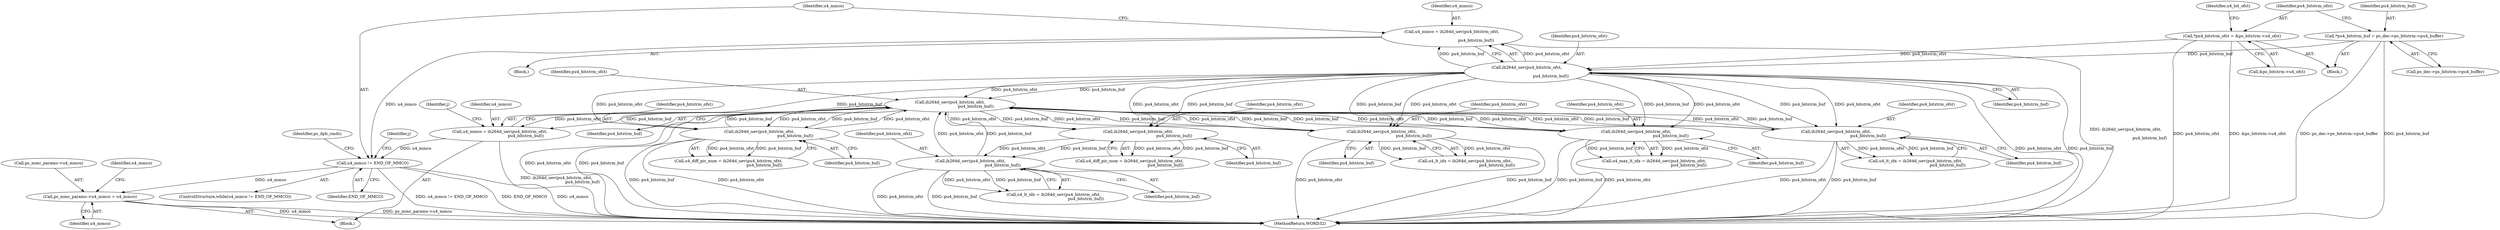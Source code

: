 digraph "0_Android_943323f1d9d3dd5c2634deb26cbe72343ca6b3db@pointer" {
"1000264" [label="(Call,ps_mmc_params->u4_mmco = u4_mmco)"];
"1000234" [label="(Call,u4_mmco != END_OF_MMCO)"];
"1000228" [label="(Call,u4_mmco = ih264d_uev(pu4_bitstrm_ofst,\n\n                                      pu4_bitstrm_buf))"];
"1000230" [label="(Call,ih264d_uev(pu4_bitstrm_ofst,\n\n                                      pu4_bitstrm_buf))"];
"1000134" [label="(Call,*pu4_bitstrm_ofst = &ps_bitstrm->u4_ofst)"];
"1000126" [label="(Call,*pu4_bitstrm_buf = ps_dec->ps_bitstrm->pu4_buffer)"];
"1000353" [label="(Call,u4_mmco = ih264d_uev(pu4_bitstrm_ofst,\n                                         pu4_bitstrm_buf))"];
"1000355" [label="(Call,ih264d_uev(pu4_bitstrm_ofst,\n                                         pu4_bitstrm_buf))"];
"1000309" [label="(Call,ih264d_uev(pu4_bitstrm_ofst,\n                                                   pu4_bitstrm_buf))"];
"1000299" [label="(Call,ih264d_uev(pu4_bitstrm_ofst,\n                                                         pu4_bitstrm_buf))"];
"1000342" [label="(Call,ih264d_uev(pu4_bitstrm_ofst,\n                                                   pu4_bitstrm_buf))"];
"1000275" [label="(Call,ih264d_uev(pu4_bitstrm_ofst,\n                                                         pu4_bitstrm_buf))"];
"1000287" [label="(Call,ih264d_uev(pu4_bitstrm_ofst,\n                                                   pu4_bitstrm_buf))"];
"1000322" [label="(Call,ih264d_uev(pu4_bitstrm_ofst,\n                                                       pu4_bitstrm_buf))"];
"1000268" [label="(Identifier,u4_mmco)"];
"1000240" [label="(Identifier,j)"];
"1000135" [label="(Identifier,pu4_bitstrm_ofst)"];
"1000354" [label="(Identifier,u4_mmco)"];
"1000300" [label="(Identifier,pu4_bitstrm_ofst)"];
"1000324" [label="(Identifier,pu4_bitstrm_buf)"];
"1000340" [label="(Call,u4_lt_idx = ih264d_uev(pu4_bitstrm_ofst,\n                                                   pu4_bitstrm_buf))"];
"1000103" [label="(Block,)"];
"1000128" [label="(Call,ps_dec->ps_bitstrm->pu4_buffer)"];
"1000342" [label="(Call,ih264d_uev(pu4_bitstrm_ofst,\n                                                   pu4_bitstrm_buf))"];
"1000357" [label="(Identifier,pu4_bitstrm_buf)"];
"1000273" [label="(Call,u4_diff_pic_num = ih264d_uev(pu4_bitstrm_ofst,\n                                                         pu4_bitstrm_buf))"];
"1000288" [label="(Identifier,pu4_bitstrm_ofst)"];
"1000311" [label="(Identifier,pu4_bitstrm_buf)"];
"1000386" [label="(MethodReturn,WORD32)"];
"1000265" [label="(Call,ps_mmc_params->u4_mmco)"];
"1000142" [label="(Identifier,u4_bit_ofst)"];
"1000127" [label="(Identifier,pu4_bitstrm_buf)"];
"1000320" [label="(Call,u4_max_lt_idx = ih264d_uev(pu4_bitstrm_ofst,\n                                                       pu4_bitstrm_buf))"];
"1000277" [label="(Identifier,pu4_bitstrm_buf)"];
"1000232" [label="(Identifier,pu4_bitstrm_buf)"];
"1000297" [label="(Call,u4_diff_pic_num = ih264d_uev(pu4_bitstrm_ofst,\n                                                         pu4_bitstrm_buf))"];
"1000136" [label="(Call,&ps_bitstrm->u4_ofst)"];
"1000229" [label="(Identifier,u4_mmco)"];
"1000236" [label="(Identifier,END_OF_MMCO)"];
"1000275" [label="(Call,ih264d_uev(pu4_bitstrm_ofst,\n                                                         pu4_bitstrm_buf))"];
"1000309" [label="(Call,ih264d_uev(pu4_bitstrm_ofst,\n                                                   pu4_bitstrm_buf))"];
"1000264" [label="(Call,ps_mmc_params->u4_mmco = u4_mmco)"];
"1000299" [label="(Call,ih264d_uev(pu4_bitstrm_ofst,\n                                                         pu4_bitstrm_buf))"];
"1000322" [label="(Call,ih264d_uev(pu4_bitstrm_ofst,\n                                                       pu4_bitstrm_buf))"];
"1000134" [label="(Call,*pu4_bitstrm_ofst = &ps_bitstrm->u4_ofst)"];
"1000230" [label="(Call,ih264d_uev(pu4_bitstrm_ofst,\n\n                                      pu4_bitstrm_buf))"];
"1000310" [label="(Identifier,pu4_bitstrm_ofst)"];
"1000270" [label="(Identifier,u4_mmco)"];
"1000323" [label="(Identifier,pu4_bitstrm_ofst)"];
"1000289" [label="(Identifier,pu4_bitstrm_buf)"];
"1000307" [label="(Call,u4_lt_idx = ih264d_uev(pu4_bitstrm_ofst,\n                                                   pu4_bitstrm_buf))"];
"1000359" [label="(Identifier,j)"];
"1000344" [label="(Identifier,pu4_bitstrm_buf)"];
"1000301" [label="(Identifier,pu4_bitstrm_buf)"];
"1000233" [label="(ControlStructure,while(u4_mmco != END_OF_MMCO))"];
"1000343" [label="(Identifier,pu4_bitstrm_ofst)"];
"1000287" [label="(Call,ih264d_uev(pu4_bitstrm_ofst,\n                                                   pu4_bitstrm_buf))"];
"1000126" [label="(Call,*pu4_bitstrm_buf = ps_dec->ps_bitstrm->pu4_buffer)"];
"1000355" [label="(Call,ih264d_uev(pu4_bitstrm_ofst,\n                                         pu4_bitstrm_buf))"];
"1000223" [label="(Block,)"];
"1000285" [label="(Call,u4_lt_idx = ih264d_uev(pu4_bitstrm_ofst,\n                                                   pu4_bitstrm_buf))"];
"1000356" [label="(Identifier,pu4_bitstrm_ofst)"];
"1000353" [label="(Call,u4_mmco = ih264d_uev(pu4_bitstrm_ofst,\n                                         pu4_bitstrm_buf))"];
"1000235" [label="(Identifier,u4_mmco)"];
"1000276" [label="(Identifier,pu4_bitstrm_ofst)"];
"1000237" [label="(Block,)"];
"1000228" [label="(Call,u4_mmco = ih264d_uev(pu4_bitstrm_ofst,\n\n                                      pu4_bitstrm_buf))"];
"1000362" [label="(Identifier,ps_dpb_cmds)"];
"1000231" [label="(Identifier,pu4_bitstrm_ofst)"];
"1000234" [label="(Call,u4_mmco != END_OF_MMCO)"];
"1000264" -> "1000237"  [label="AST: "];
"1000264" -> "1000268"  [label="CFG: "];
"1000265" -> "1000264"  [label="AST: "];
"1000268" -> "1000264"  [label="AST: "];
"1000270" -> "1000264"  [label="CFG: "];
"1000264" -> "1000386"  [label="DDG: ps_mmc_params->u4_mmco"];
"1000264" -> "1000386"  [label="DDG: u4_mmco"];
"1000234" -> "1000264"  [label="DDG: u4_mmco"];
"1000234" -> "1000233"  [label="AST: "];
"1000234" -> "1000236"  [label="CFG: "];
"1000235" -> "1000234"  [label="AST: "];
"1000236" -> "1000234"  [label="AST: "];
"1000240" -> "1000234"  [label="CFG: "];
"1000362" -> "1000234"  [label="CFG: "];
"1000234" -> "1000386"  [label="DDG: END_OF_MMCO"];
"1000234" -> "1000386"  [label="DDG: u4_mmco"];
"1000234" -> "1000386"  [label="DDG: u4_mmco != END_OF_MMCO"];
"1000228" -> "1000234"  [label="DDG: u4_mmco"];
"1000353" -> "1000234"  [label="DDG: u4_mmco"];
"1000228" -> "1000223"  [label="AST: "];
"1000228" -> "1000230"  [label="CFG: "];
"1000229" -> "1000228"  [label="AST: "];
"1000230" -> "1000228"  [label="AST: "];
"1000235" -> "1000228"  [label="CFG: "];
"1000228" -> "1000386"  [label="DDG: ih264d_uev(pu4_bitstrm_ofst,\n\n                                      pu4_bitstrm_buf)"];
"1000230" -> "1000228"  [label="DDG: pu4_bitstrm_ofst"];
"1000230" -> "1000228"  [label="DDG: pu4_bitstrm_buf"];
"1000230" -> "1000232"  [label="CFG: "];
"1000231" -> "1000230"  [label="AST: "];
"1000232" -> "1000230"  [label="AST: "];
"1000230" -> "1000386"  [label="DDG: pu4_bitstrm_ofst"];
"1000230" -> "1000386"  [label="DDG: pu4_bitstrm_buf"];
"1000134" -> "1000230"  [label="DDG: pu4_bitstrm_ofst"];
"1000126" -> "1000230"  [label="DDG: pu4_bitstrm_buf"];
"1000230" -> "1000275"  [label="DDG: pu4_bitstrm_ofst"];
"1000230" -> "1000275"  [label="DDG: pu4_bitstrm_buf"];
"1000230" -> "1000287"  [label="DDG: pu4_bitstrm_ofst"];
"1000230" -> "1000287"  [label="DDG: pu4_bitstrm_buf"];
"1000230" -> "1000299"  [label="DDG: pu4_bitstrm_ofst"];
"1000230" -> "1000299"  [label="DDG: pu4_bitstrm_buf"];
"1000230" -> "1000322"  [label="DDG: pu4_bitstrm_ofst"];
"1000230" -> "1000322"  [label="DDG: pu4_bitstrm_buf"];
"1000230" -> "1000342"  [label="DDG: pu4_bitstrm_ofst"];
"1000230" -> "1000342"  [label="DDG: pu4_bitstrm_buf"];
"1000230" -> "1000355"  [label="DDG: pu4_bitstrm_ofst"];
"1000230" -> "1000355"  [label="DDG: pu4_bitstrm_buf"];
"1000134" -> "1000103"  [label="AST: "];
"1000134" -> "1000136"  [label="CFG: "];
"1000135" -> "1000134"  [label="AST: "];
"1000136" -> "1000134"  [label="AST: "];
"1000142" -> "1000134"  [label="CFG: "];
"1000134" -> "1000386"  [label="DDG: pu4_bitstrm_ofst"];
"1000134" -> "1000386"  [label="DDG: &ps_bitstrm->u4_ofst"];
"1000126" -> "1000103"  [label="AST: "];
"1000126" -> "1000128"  [label="CFG: "];
"1000127" -> "1000126"  [label="AST: "];
"1000128" -> "1000126"  [label="AST: "];
"1000135" -> "1000126"  [label="CFG: "];
"1000126" -> "1000386"  [label="DDG: pu4_bitstrm_buf"];
"1000126" -> "1000386"  [label="DDG: ps_dec->ps_bitstrm->pu4_buffer"];
"1000353" -> "1000237"  [label="AST: "];
"1000353" -> "1000355"  [label="CFG: "];
"1000354" -> "1000353"  [label="AST: "];
"1000355" -> "1000353"  [label="AST: "];
"1000359" -> "1000353"  [label="CFG: "];
"1000353" -> "1000386"  [label="DDG: ih264d_uev(pu4_bitstrm_ofst,\n                                         pu4_bitstrm_buf)"];
"1000355" -> "1000353"  [label="DDG: pu4_bitstrm_ofst"];
"1000355" -> "1000353"  [label="DDG: pu4_bitstrm_buf"];
"1000355" -> "1000357"  [label="CFG: "];
"1000356" -> "1000355"  [label="AST: "];
"1000357" -> "1000355"  [label="AST: "];
"1000355" -> "1000386"  [label="DDG: pu4_bitstrm_ofst"];
"1000355" -> "1000386"  [label="DDG: pu4_bitstrm_buf"];
"1000355" -> "1000275"  [label="DDG: pu4_bitstrm_ofst"];
"1000355" -> "1000275"  [label="DDG: pu4_bitstrm_buf"];
"1000355" -> "1000287"  [label="DDG: pu4_bitstrm_ofst"];
"1000355" -> "1000287"  [label="DDG: pu4_bitstrm_buf"];
"1000355" -> "1000299"  [label="DDG: pu4_bitstrm_ofst"];
"1000355" -> "1000299"  [label="DDG: pu4_bitstrm_buf"];
"1000355" -> "1000322"  [label="DDG: pu4_bitstrm_ofst"];
"1000355" -> "1000322"  [label="DDG: pu4_bitstrm_buf"];
"1000355" -> "1000342"  [label="DDG: pu4_bitstrm_ofst"];
"1000355" -> "1000342"  [label="DDG: pu4_bitstrm_buf"];
"1000309" -> "1000355"  [label="DDG: pu4_bitstrm_ofst"];
"1000309" -> "1000355"  [label="DDG: pu4_bitstrm_buf"];
"1000342" -> "1000355"  [label="DDG: pu4_bitstrm_ofst"];
"1000342" -> "1000355"  [label="DDG: pu4_bitstrm_buf"];
"1000275" -> "1000355"  [label="DDG: pu4_bitstrm_ofst"];
"1000275" -> "1000355"  [label="DDG: pu4_bitstrm_buf"];
"1000287" -> "1000355"  [label="DDG: pu4_bitstrm_ofst"];
"1000287" -> "1000355"  [label="DDG: pu4_bitstrm_buf"];
"1000322" -> "1000355"  [label="DDG: pu4_bitstrm_ofst"];
"1000322" -> "1000355"  [label="DDG: pu4_bitstrm_buf"];
"1000309" -> "1000307"  [label="AST: "];
"1000309" -> "1000311"  [label="CFG: "];
"1000310" -> "1000309"  [label="AST: "];
"1000311" -> "1000309"  [label="AST: "];
"1000307" -> "1000309"  [label="CFG: "];
"1000309" -> "1000386"  [label="DDG: pu4_bitstrm_ofst"];
"1000309" -> "1000386"  [label="DDG: pu4_bitstrm_buf"];
"1000309" -> "1000307"  [label="DDG: pu4_bitstrm_ofst"];
"1000309" -> "1000307"  [label="DDG: pu4_bitstrm_buf"];
"1000299" -> "1000309"  [label="DDG: pu4_bitstrm_ofst"];
"1000299" -> "1000309"  [label="DDG: pu4_bitstrm_buf"];
"1000299" -> "1000297"  [label="AST: "];
"1000299" -> "1000301"  [label="CFG: "];
"1000300" -> "1000299"  [label="AST: "];
"1000301" -> "1000299"  [label="AST: "];
"1000297" -> "1000299"  [label="CFG: "];
"1000299" -> "1000297"  [label="DDG: pu4_bitstrm_ofst"];
"1000299" -> "1000297"  [label="DDG: pu4_bitstrm_buf"];
"1000342" -> "1000340"  [label="AST: "];
"1000342" -> "1000344"  [label="CFG: "];
"1000343" -> "1000342"  [label="AST: "];
"1000344" -> "1000342"  [label="AST: "];
"1000340" -> "1000342"  [label="CFG: "];
"1000342" -> "1000386"  [label="DDG: pu4_bitstrm_buf"];
"1000342" -> "1000386"  [label="DDG: pu4_bitstrm_ofst"];
"1000342" -> "1000340"  [label="DDG: pu4_bitstrm_ofst"];
"1000342" -> "1000340"  [label="DDG: pu4_bitstrm_buf"];
"1000275" -> "1000273"  [label="AST: "];
"1000275" -> "1000277"  [label="CFG: "];
"1000276" -> "1000275"  [label="AST: "];
"1000277" -> "1000275"  [label="AST: "];
"1000273" -> "1000275"  [label="CFG: "];
"1000275" -> "1000386"  [label="DDG: pu4_bitstrm_ofst"];
"1000275" -> "1000386"  [label="DDG: pu4_bitstrm_buf"];
"1000275" -> "1000273"  [label="DDG: pu4_bitstrm_ofst"];
"1000275" -> "1000273"  [label="DDG: pu4_bitstrm_buf"];
"1000287" -> "1000285"  [label="AST: "];
"1000287" -> "1000289"  [label="CFG: "];
"1000288" -> "1000287"  [label="AST: "];
"1000289" -> "1000287"  [label="AST: "];
"1000285" -> "1000287"  [label="CFG: "];
"1000287" -> "1000386"  [label="DDG: pu4_bitstrm_buf"];
"1000287" -> "1000386"  [label="DDG: pu4_bitstrm_ofst"];
"1000287" -> "1000285"  [label="DDG: pu4_bitstrm_ofst"];
"1000287" -> "1000285"  [label="DDG: pu4_bitstrm_buf"];
"1000322" -> "1000320"  [label="AST: "];
"1000322" -> "1000324"  [label="CFG: "];
"1000323" -> "1000322"  [label="AST: "];
"1000324" -> "1000322"  [label="AST: "];
"1000320" -> "1000322"  [label="CFG: "];
"1000322" -> "1000386"  [label="DDG: pu4_bitstrm_buf"];
"1000322" -> "1000386"  [label="DDG: pu4_bitstrm_ofst"];
"1000322" -> "1000320"  [label="DDG: pu4_bitstrm_ofst"];
"1000322" -> "1000320"  [label="DDG: pu4_bitstrm_buf"];
}
